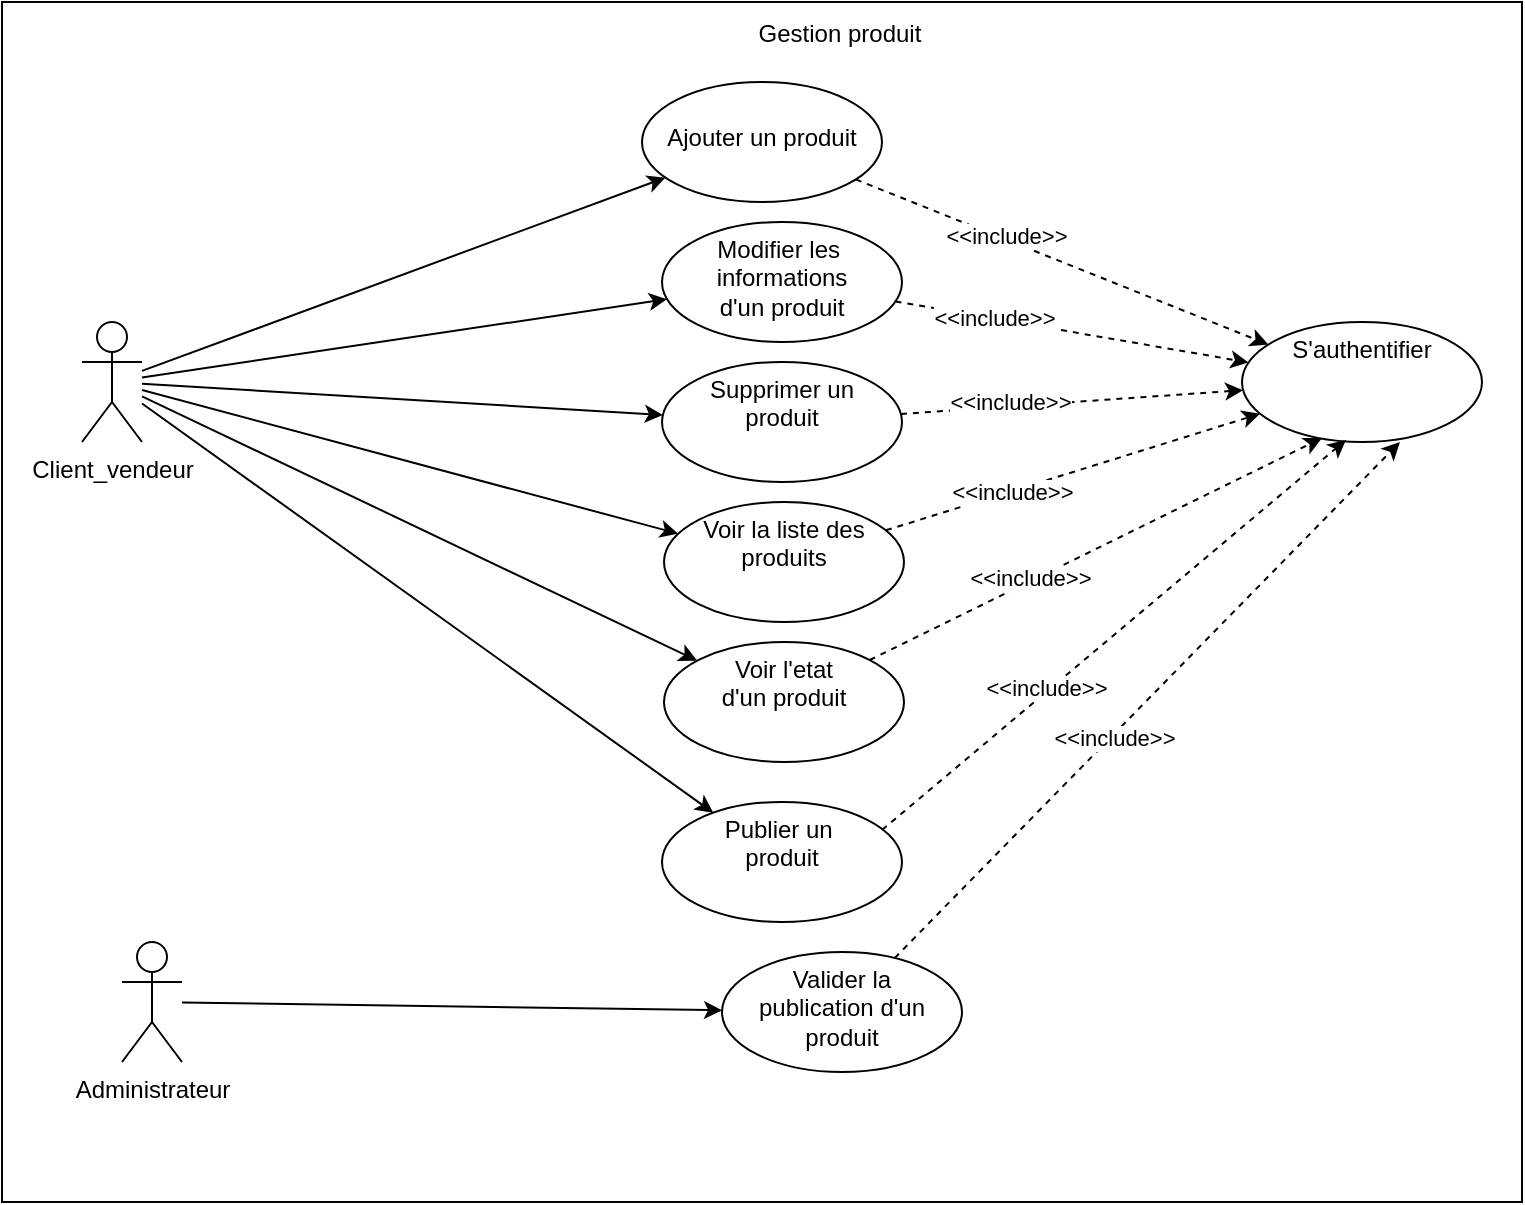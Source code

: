 <mxfile version="15.8.7" type="device"><diagram id="93TwWpJ5N_MrGACuFquo" name="Page-1"><mxGraphModel dx="786" dy="350" grid="1" gridSize="10" guides="1" tooltips="1" connect="1" arrows="1" fold="1" page="1" pageScale="1" pageWidth="827" pageHeight="1169" math="0" shadow="0"><root><mxCell id="0"/><mxCell id="1" parent="0"/><mxCell id="UAsrpyPvyt6wrDo05yFp-1" value="" style="rounded=0;whiteSpace=wrap;html=1;" vertex="1" parent="1"><mxGeometry y="80" width="760" height="600" as="geometry"/></mxCell><mxCell id="UAsrpyPvyt6wrDo05yFp-8" value="" style="rounded=0;orthogonalLoop=1;jettySize=auto;html=1;" edge="1" parent="1" source="UAsrpyPvyt6wrDo05yFp-2" target="UAsrpyPvyt6wrDo05yFp-7"><mxGeometry relative="1" as="geometry"/></mxCell><mxCell id="UAsrpyPvyt6wrDo05yFp-10" value="" style="edgeStyle=none;rounded=0;orthogonalLoop=1;jettySize=auto;html=1;" edge="1" parent="1" source="UAsrpyPvyt6wrDo05yFp-2" target="UAsrpyPvyt6wrDo05yFp-9"><mxGeometry relative="1" as="geometry"/></mxCell><mxCell id="UAsrpyPvyt6wrDo05yFp-17" value="" style="edgeStyle=none;rounded=0;orthogonalLoop=1;jettySize=auto;html=1;" edge="1" parent="1" source="UAsrpyPvyt6wrDo05yFp-2" target="UAsrpyPvyt6wrDo05yFp-16"><mxGeometry relative="1" as="geometry"/></mxCell><mxCell id="UAsrpyPvyt6wrDo05yFp-22" value="" style="edgeStyle=none;rounded=0;orthogonalLoop=1;jettySize=auto;html=1;" edge="1" parent="1" source="UAsrpyPvyt6wrDo05yFp-2" target="UAsrpyPvyt6wrDo05yFp-21"><mxGeometry relative="1" as="geometry"/></mxCell><mxCell id="UAsrpyPvyt6wrDo05yFp-26" value="" style="edgeStyle=none;rounded=0;orthogonalLoop=1;jettySize=auto;html=1;strokeColor=default;" edge="1" parent="1" source="UAsrpyPvyt6wrDo05yFp-2" target="UAsrpyPvyt6wrDo05yFp-25"><mxGeometry relative="1" as="geometry"/></mxCell><mxCell id="UAsrpyPvyt6wrDo05yFp-39" value="" style="edgeStyle=none;rounded=0;orthogonalLoop=1;jettySize=auto;html=1;strokeColor=default;" edge="1" parent="1" source="UAsrpyPvyt6wrDo05yFp-2" target="UAsrpyPvyt6wrDo05yFp-38"><mxGeometry relative="1" as="geometry"/></mxCell><mxCell id="UAsrpyPvyt6wrDo05yFp-2" value="Client_vendeur" style="shape=umlActor;verticalLabelPosition=bottom;verticalAlign=top;html=1;outlineConnect=0;" vertex="1" parent="1"><mxGeometry x="40" y="240" width="30" height="60" as="geometry"/></mxCell><mxCell id="UAsrpyPvyt6wrDo05yFp-3" value="Gestion produit" style="text;html=1;strokeColor=none;fillColor=none;align=center;verticalAlign=middle;whiteSpace=wrap;rounded=0;" vertex="1" parent="1"><mxGeometry x="358" y="81" width="122" height="30" as="geometry"/></mxCell><mxCell id="UAsrpyPvyt6wrDo05yFp-24" value="" style="edgeStyle=none;orthogonalLoop=1;jettySize=auto;html=1;rounded=0;strokeColor=default;dashed=1;" edge="1" parent="1" source="UAsrpyPvyt6wrDo05yFp-7" target="UAsrpyPvyt6wrDo05yFp-23"><mxGeometry relative="1" as="geometry"/></mxCell><mxCell id="UAsrpyPvyt6wrDo05yFp-31" value="&amp;lt;&amp;lt;include&amp;gt;&amp;gt;" style="edgeLabel;html=1;align=center;verticalAlign=middle;resizable=0;points=[];" vertex="1" connectable="0" parent="UAsrpyPvyt6wrDo05yFp-24"><mxGeometry x="-0.278" y="2" relative="1" as="geometry"><mxPoint as="offset"/></mxGeometry></mxCell><mxCell id="UAsrpyPvyt6wrDo05yFp-7" value="&lt;br&gt;Ajouter un produit" style="ellipse;whiteSpace=wrap;html=1;verticalAlign=top;" vertex="1" parent="1"><mxGeometry x="320" y="120" width="120" height="60" as="geometry"/></mxCell><mxCell id="UAsrpyPvyt6wrDo05yFp-27" style="edgeStyle=none;rounded=0;orthogonalLoop=1;jettySize=auto;html=1;strokeColor=default;dashed=1;" edge="1" parent="1" source="UAsrpyPvyt6wrDo05yFp-9" target="UAsrpyPvyt6wrDo05yFp-23"><mxGeometry relative="1" as="geometry"/></mxCell><mxCell id="UAsrpyPvyt6wrDo05yFp-32" value="&amp;lt;&amp;lt;include&amp;gt;&amp;gt;" style="edgeLabel;html=1;align=center;verticalAlign=middle;resizable=0;points=[];" vertex="1" connectable="0" parent="UAsrpyPvyt6wrDo05yFp-27"><mxGeometry x="-0.443" relative="1" as="geometry"><mxPoint as="offset"/></mxGeometry></mxCell><mxCell id="UAsrpyPvyt6wrDo05yFp-9" value="Modifier les&amp;nbsp;&lt;br&gt;informations&lt;br&gt;d'un produit" style="ellipse;whiteSpace=wrap;html=1;verticalAlign=top;" vertex="1" parent="1"><mxGeometry x="330" y="190" width="120" height="60" as="geometry"/></mxCell><mxCell id="UAsrpyPvyt6wrDo05yFp-28" style="edgeStyle=none;rounded=0;orthogonalLoop=1;jettySize=auto;html=1;strokeColor=default;dashed=1;" edge="1" parent="1" source="UAsrpyPvyt6wrDo05yFp-16" target="UAsrpyPvyt6wrDo05yFp-23"><mxGeometry relative="1" as="geometry"/></mxCell><mxCell id="UAsrpyPvyt6wrDo05yFp-33" value="&amp;lt;&amp;lt;include&amp;gt;&amp;gt;" style="edgeLabel;html=1;align=center;verticalAlign=middle;resizable=0;points=[];" vertex="1" connectable="0" parent="UAsrpyPvyt6wrDo05yFp-28"><mxGeometry x="-0.361" y="2" relative="1" as="geometry"><mxPoint as="offset"/></mxGeometry></mxCell><mxCell id="UAsrpyPvyt6wrDo05yFp-16" value="Supprimer un&lt;br&gt;produit" style="ellipse;whiteSpace=wrap;html=1;verticalAlign=top;" vertex="1" parent="1"><mxGeometry x="330" y="260" width="120" height="60" as="geometry"/></mxCell><mxCell id="UAsrpyPvyt6wrDo05yFp-20" value="" style="edgeStyle=none;rounded=0;orthogonalLoop=1;jettySize=auto;html=1;" edge="1" parent="1" source="UAsrpyPvyt6wrDo05yFp-18" target="UAsrpyPvyt6wrDo05yFp-19"><mxGeometry relative="1" as="geometry"/></mxCell><mxCell id="UAsrpyPvyt6wrDo05yFp-18" value="Administrateur" style="shape=umlActor;verticalLabelPosition=bottom;verticalAlign=top;html=1;outlineConnect=0;" vertex="1" parent="1"><mxGeometry x="60" y="550" width="30" height="60" as="geometry"/></mxCell><mxCell id="UAsrpyPvyt6wrDo05yFp-36" style="edgeStyle=none;rounded=0;orthogonalLoop=1;jettySize=auto;html=1;entryX=0.658;entryY=1;entryDx=0;entryDy=0;entryPerimeter=0;dashed=1;strokeColor=default;" edge="1" parent="1" source="UAsrpyPvyt6wrDo05yFp-19" target="UAsrpyPvyt6wrDo05yFp-23"><mxGeometry relative="1" as="geometry"/></mxCell><mxCell id="UAsrpyPvyt6wrDo05yFp-37" value="&amp;lt;&amp;lt;include&amp;gt;&amp;gt;" style="edgeLabel;html=1;align=center;verticalAlign=middle;resizable=0;points=[];" vertex="1" connectable="0" parent="UAsrpyPvyt6wrDo05yFp-36"><mxGeometry x="-0.137" y="-1" relative="1" as="geometry"><mxPoint as="offset"/></mxGeometry></mxCell><mxCell id="UAsrpyPvyt6wrDo05yFp-19" value="Valider la&lt;br&gt;publication d'un&lt;br&gt;produit" style="ellipse;whiteSpace=wrap;html=1;verticalAlign=top;" vertex="1" parent="1"><mxGeometry x="360" y="555" width="120" height="60" as="geometry"/></mxCell><mxCell id="UAsrpyPvyt6wrDo05yFp-29" style="edgeStyle=none;rounded=0;orthogonalLoop=1;jettySize=auto;html=1;strokeColor=default;dashed=1;" edge="1" parent="1" source="UAsrpyPvyt6wrDo05yFp-21" target="UAsrpyPvyt6wrDo05yFp-23"><mxGeometry relative="1" as="geometry"/></mxCell><mxCell id="UAsrpyPvyt6wrDo05yFp-34" value="&amp;lt;&amp;lt;include&amp;gt;&amp;gt;" style="edgeLabel;html=1;align=center;verticalAlign=middle;resizable=0;points=[];" vertex="1" connectable="0" parent="UAsrpyPvyt6wrDo05yFp-29"><mxGeometry x="-0.328" relative="1" as="geometry"><mxPoint as="offset"/></mxGeometry></mxCell><mxCell id="UAsrpyPvyt6wrDo05yFp-21" value="Voir la liste des&lt;br&gt;produits" style="ellipse;whiteSpace=wrap;html=1;verticalAlign=top;" vertex="1" parent="1"><mxGeometry x="331" y="330" width="120" height="60" as="geometry"/></mxCell><mxCell id="UAsrpyPvyt6wrDo05yFp-23" value="S'authentifier" style="ellipse;whiteSpace=wrap;html=1;verticalAlign=top;" vertex="1" parent="1"><mxGeometry x="620" y="240" width="120" height="60" as="geometry"/></mxCell><mxCell id="UAsrpyPvyt6wrDo05yFp-30" style="edgeStyle=none;rounded=0;orthogonalLoop=1;jettySize=auto;html=1;entryX=0.333;entryY=0.967;entryDx=0;entryDy=0;entryPerimeter=0;strokeColor=default;dashed=1;" edge="1" parent="1" source="UAsrpyPvyt6wrDo05yFp-25" target="UAsrpyPvyt6wrDo05yFp-23"><mxGeometry relative="1" as="geometry"/></mxCell><mxCell id="UAsrpyPvyt6wrDo05yFp-35" value="&amp;lt;&amp;lt;include&amp;gt;&amp;gt;" style="edgeLabel;html=1;align=center;verticalAlign=middle;resizable=0;points=[];" vertex="1" connectable="0" parent="UAsrpyPvyt6wrDo05yFp-30"><mxGeometry x="-0.285" y="2" relative="1" as="geometry"><mxPoint as="offset"/></mxGeometry></mxCell><mxCell id="UAsrpyPvyt6wrDo05yFp-25" value="Voir l'etat&lt;br&gt;d'un produit" style="ellipse;whiteSpace=wrap;html=1;verticalAlign=top;" vertex="1" parent="1"><mxGeometry x="331" y="400" width="120" height="60" as="geometry"/></mxCell><mxCell id="UAsrpyPvyt6wrDo05yFp-38" value="Publier un&amp;nbsp;&lt;br&gt;produit" style="ellipse;whiteSpace=wrap;html=1;verticalAlign=top;" vertex="1" parent="1"><mxGeometry x="330" y="480" width="120" height="60" as="geometry"/></mxCell><mxCell id="UAsrpyPvyt6wrDo05yFp-40" style="edgeStyle=none;rounded=0;orthogonalLoop=1;jettySize=auto;html=1;entryX=0.433;entryY=0.983;entryDx=0;entryDy=0;entryPerimeter=0;strokeColor=default;dashed=1;exitX=0.917;exitY=0.233;exitDx=0;exitDy=0;exitPerimeter=0;" edge="1" parent="1" source="UAsrpyPvyt6wrDo05yFp-38" target="UAsrpyPvyt6wrDo05yFp-23"><mxGeometry relative="1" as="geometry"><mxPoint x="443.904" y="419.028" as="sourcePoint"/><mxPoint x="669.96" y="308.02" as="targetPoint"/></mxGeometry></mxCell><mxCell id="UAsrpyPvyt6wrDo05yFp-41" value="&amp;lt;&amp;lt;include&amp;gt;&amp;gt;" style="edgeLabel;html=1;align=center;verticalAlign=middle;resizable=0;points=[];" vertex="1" connectable="0" parent="UAsrpyPvyt6wrDo05yFp-40"><mxGeometry x="-0.285" y="2" relative="1" as="geometry"><mxPoint as="offset"/></mxGeometry></mxCell></root></mxGraphModel></diagram></mxfile>